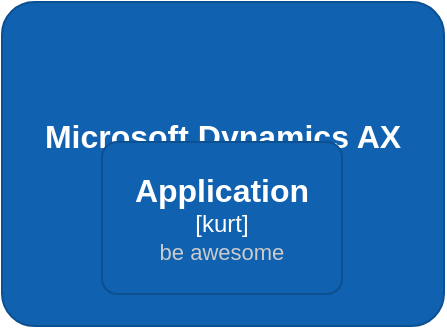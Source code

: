 <mxfile version="20.1.4" type="atlas">
  <diagram>
    <mxGraphModel dx="1815" dy="751" pageHeight="306" pageWidth="234">
      <root>
        <mxCell id="0"/>
        <mxCell id="1" parent="0"/>
        <object placeholders="1" MxC4Name="Microsoft Dynamics AX" MxC4Type="kurt" MxC4Description="be awesome" label="&lt;div style=&quot;font-size:16px;font-weight:bold;&quot;&gt;%MxC4Name%&lt;/div&gt;&lt;div&gt;[%MxC4Type%]&lt;/div&gt;&lt;div style=&quot;font-size:11px;color:#cccccc;&quot;&gt;%MxC4Description%&lt;/div&gt;">
          <mxCell style="rounded=1;whiteSpace=wrap;html=1;labelBackgroundColor=none;fillColor=#1061B0;fontColor=#ffffff;align=center;arcSize=10;strokeColor=#0D5091;metaEdit=1;resizable=0;points=[[0.25,0,0],[0.5,0,0],[0.75,0,0],[1,0.25,0],[1,0.5,0],[1,0.75,0],[0.75,1,0],[0.5,1,0],[0.25,1,0],[0,0.75,0],[0,0.5,0],[0,0.25,0]]" parent="1" vertex="1">
            <mxGeometry height="162" width="221" x="7" y="45" as="geometry"/>
          </mxCell>
        </object>
        <object placeholders="1" MxC4Name="Application" MxC4Type="kurt" MxC4Description="be awesome" label="&lt;div style=&quot;font-size:16px;font-weight:bold;&quot;&gt;%MxC4Name%&lt;/div&gt;&lt;div&gt;[%MxC4Type%]&lt;/div&gt;&lt;div style=&quot;font-size:11px;color:#cccccc;&quot;&gt;%MxC4Description%&lt;/div&gt;">
          <mxCell style="rounded=1;whiteSpace=wrap;html=1;labelBackgroundColor=none;fillColor=#1061B0;fontColor=#ffffff;align=center;arcSize=10;strokeColor=#0D5091;metaEdit=1;resizable=0;points=[[0.25,0,0],[0.5,0,0],[0.75,0,0],[1,0.25,0],[1,0.5,0],[1,0.75,0],[0.75,1,0],[0.5,1,0],[0.25,1,0],[0,0.75,0],[0,0.5,0],[0,0.25,0]]" parent="1" vertex="1">
            <mxGeometry height="76" width="120" x="57" y="115" as="geometry"/>
          </mxCell>
        </object>
      </root>
    </mxGraphModel>
  </diagram>
</mxfile>